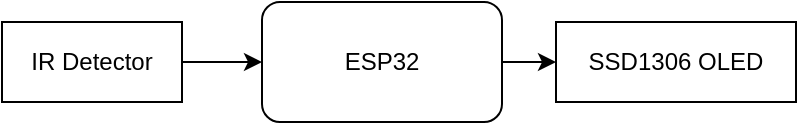 <mxfile>
    <diagram id="ij2k97uxhDRZ9SyWo68J" name="Page-1">
        <mxGraphModel dx="1211" dy="955" grid="1" gridSize="10" guides="1" tooltips="1" connect="1" arrows="1" fold="1" page="1" pageScale="1" pageWidth="1654" pageHeight="1169" math="0" shadow="0">
            <root>
                <mxCell id="0"/>
                <mxCell id="1" parent="0"/>
                <mxCell id="6" style="edgeStyle=none;html=1;exitX=1;exitY=0.5;exitDx=0;exitDy=0;entryX=0;entryY=0.5;entryDx=0;entryDy=0;" edge="1" parent="1" source="2" target="5">
                    <mxGeometry relative="1" as="geometry"/>
                </mxCell>
                <mxCell id="2" value="ESP32" style="rounded=1;whiteSpace=wrap;html=1;" vertex="1" parent="1">
                    <mxGeometry x="560" y="460" width="120" height="60" as="geometry"/>
                </mxCell>
                <mxCell id="4" style="edgeStyle=none;html=1;exitX=1;exitY=0.5;exitDx=0;exitDy=0;entryX=0;entryY=0.5;entryDx=0;entryDy=0;" edge="1" parent="1" source="3" target="2">
                    <mxGeometry relative="1" as="geometry"/>
                </mxCell>
                <mxCell id="3" value="IR Detector" style="rounded=0;whiteSpace=wrap;html=1;" vertex="1" parent="1">
                    <mxGeometry x="430" y="470" width="90" height="40" as="geometry"/>
                </mxCell>
                <mxCell id="5" value="SSD1306 OLED" style="rounded=0;whiteSpace=wrap;html=1;" vertex="1" parent="1">
                    <mxGeometry x="707" y="470" width="120" height="40" as="geometry"/>
                </mxCell>
            </root>
        </mxGraphModel>
    </diagram>
</mxfile>